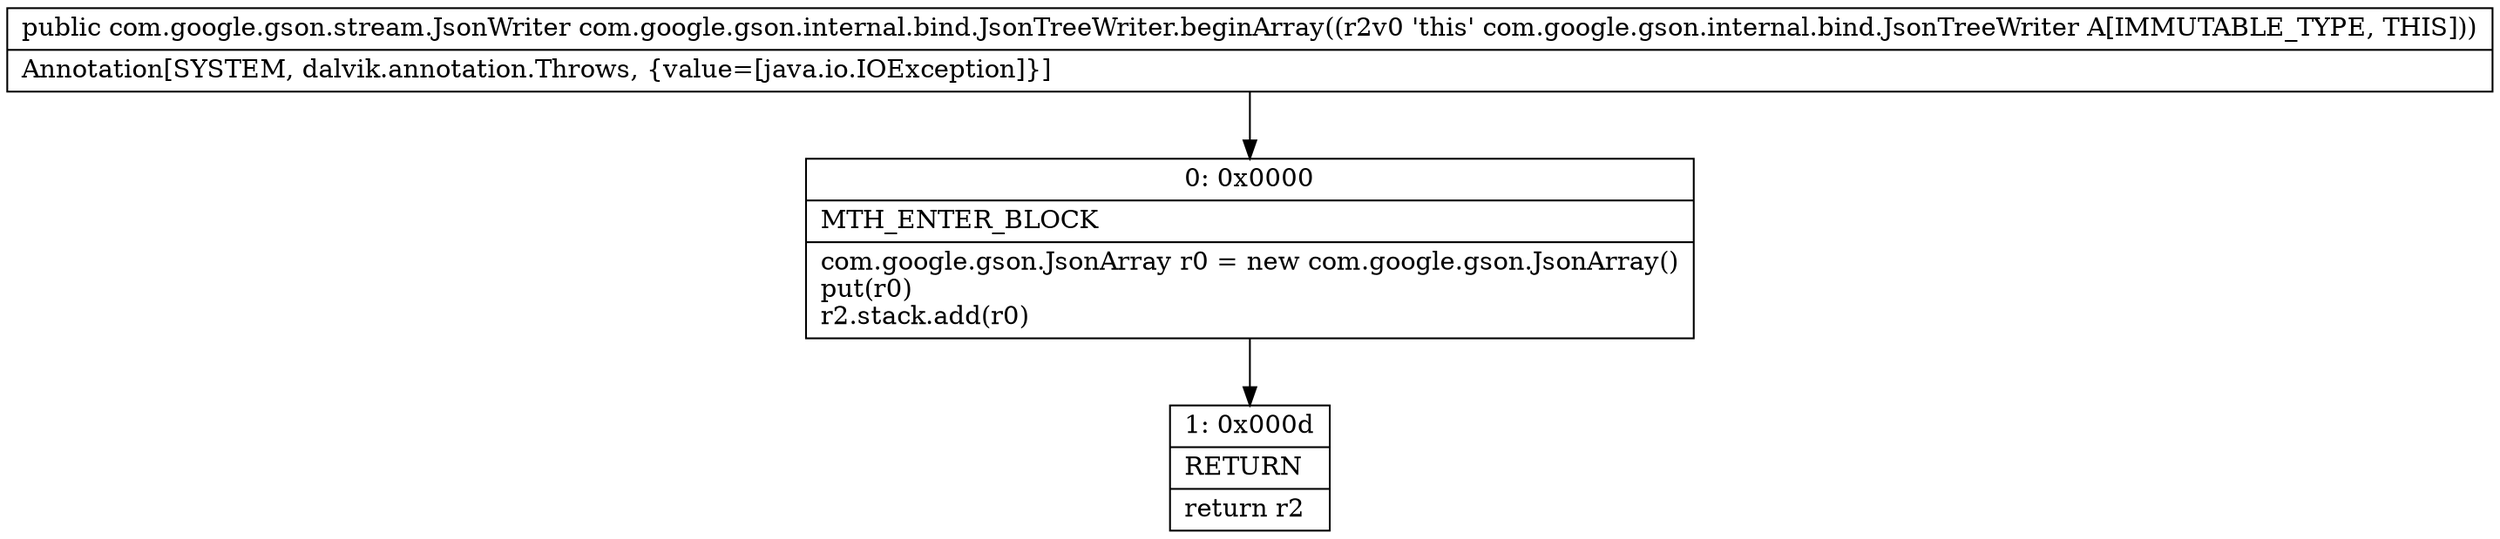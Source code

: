 digraph "CFG forcom.google.gson.internal.bind.JsonTreeWriter.beginArray()Lcom\/google\/gson\/stream\/JsonWriter;" {
Node_0 [shape=record,label="{0\:\ 0x0000|MTH_ENTER_BLOCK\l|com.google.gson.JsonArray r0 = new com.google.gson.JsonArray()\lput(r0)\lr2.stack.add(r0)\l}"];
Node_1 [shape=record,label="{1\:\ 0x000d|RETURN\l|return r2\l}"];
MethodNode[shape=record,label="{public com.google.gson.stream.JsonWriter com.google.gson.internal.bind.JsonTreeWriter.beginArray((r2v0 'this' com.google.gson.internal.bind.JsonTreeWriter A[IMMUTABLE_TYPE, THIS]))  | Annotation[SYSTEM, dalvik.annotation.Throws, \{value=[java.io.IOException]\}]\l}"];
MethodNode -> Node_0;
Node_0 -> Node_1;
}

